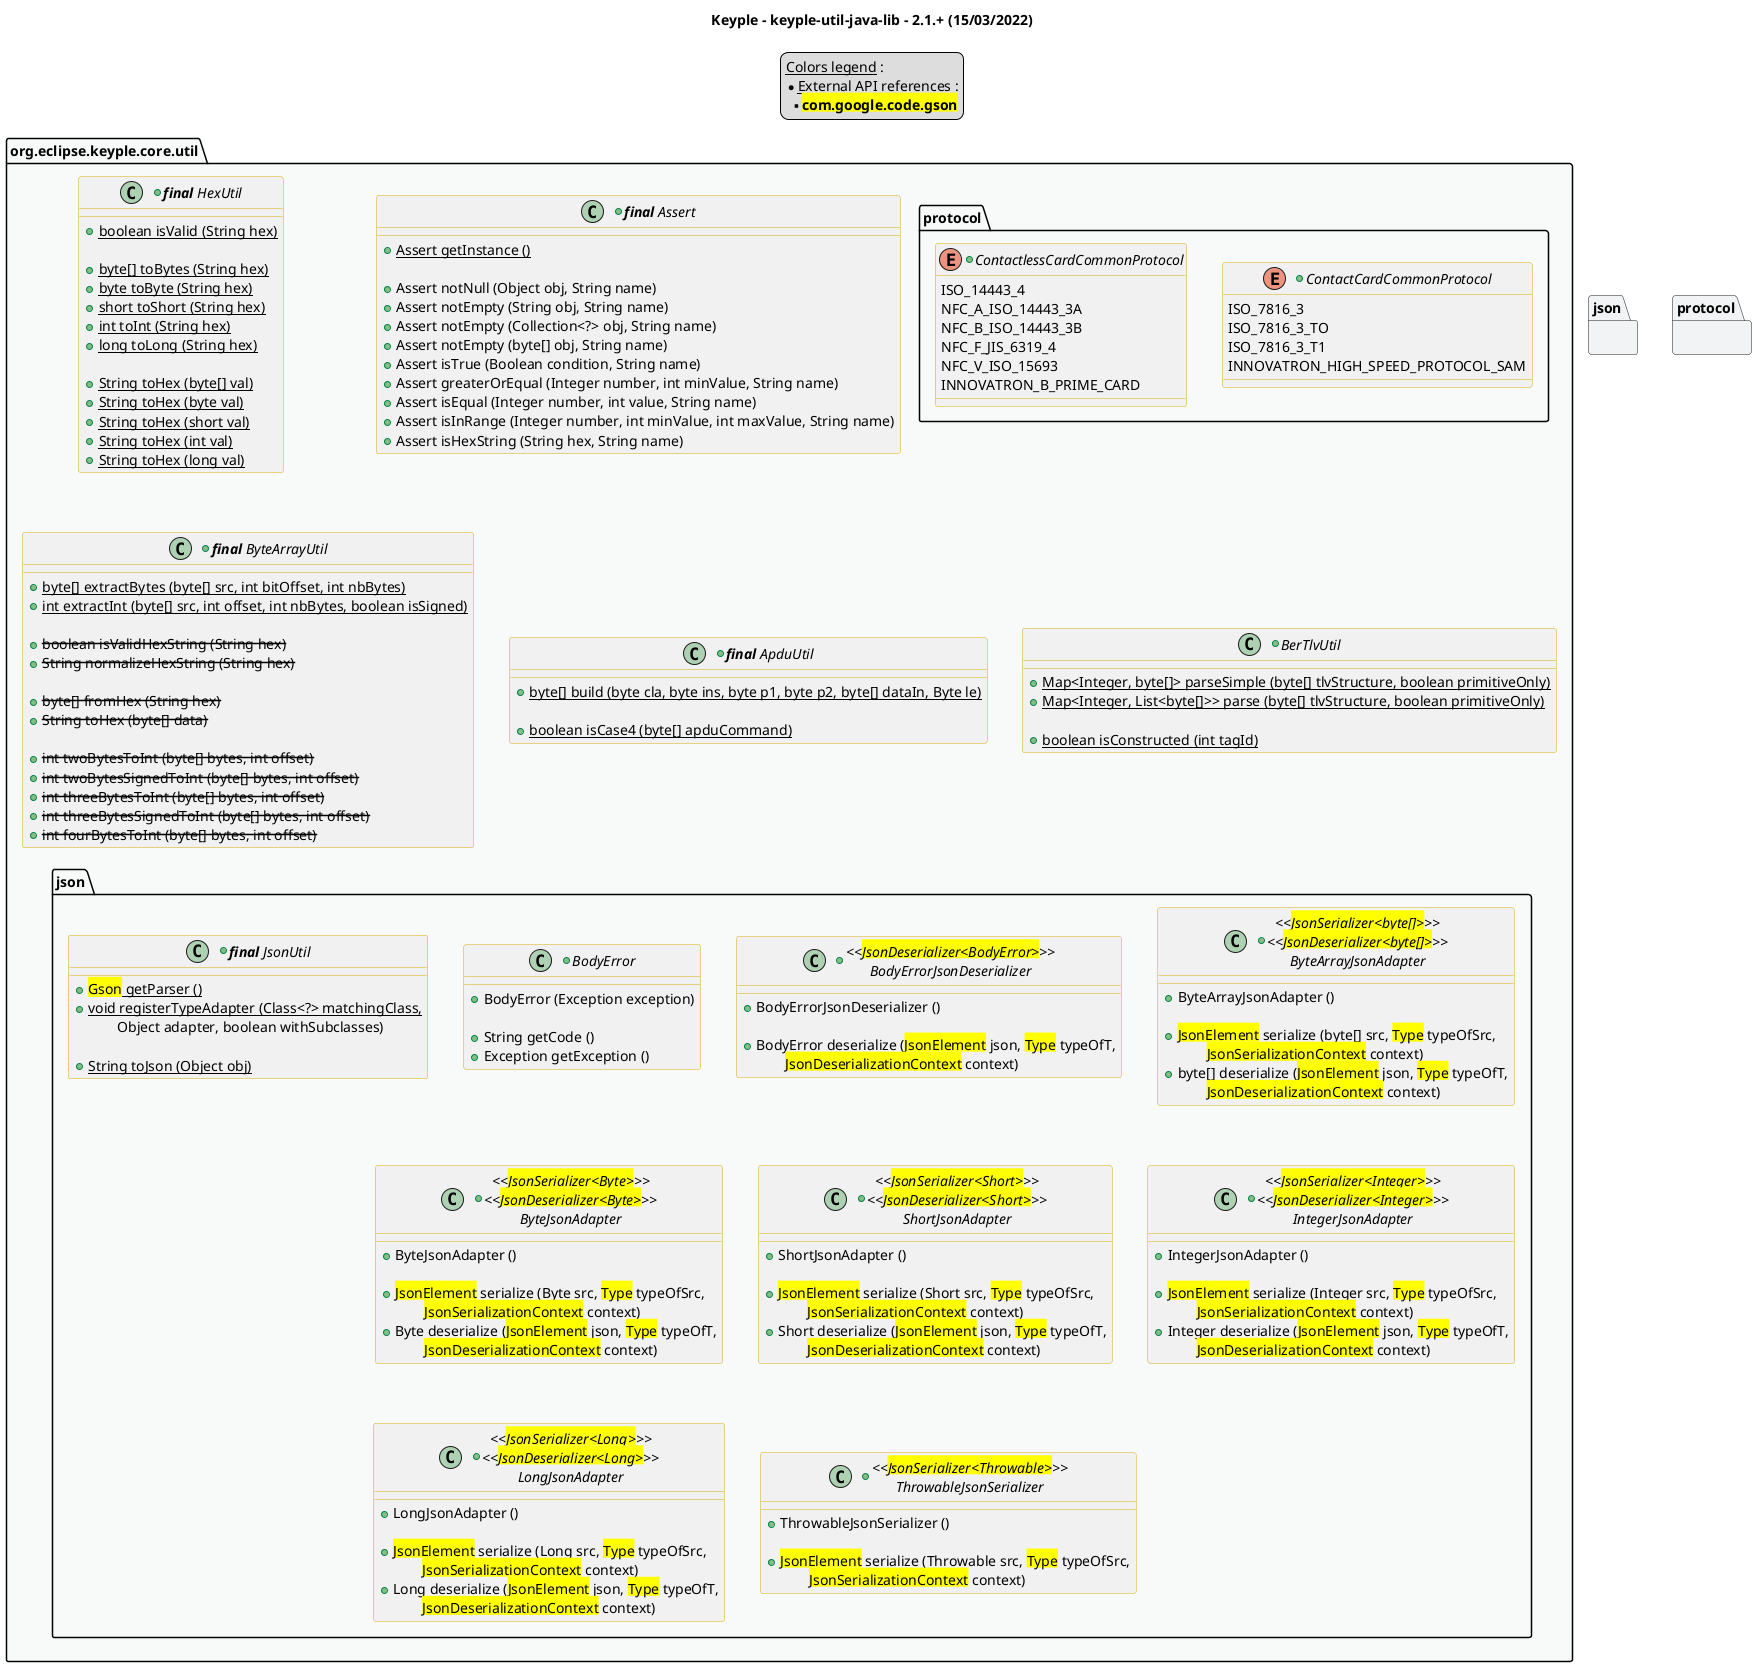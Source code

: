 @startuml
title
    Keyple - keyple-util-java-lib - 2.1.+ (15/03/2022)
end title

' == THEME ==

'Couleurs issues de : https://htmlcolorcodes.com/fr/tableau-de-couleur/tableau-de-couleur-design-plat/
!define C_GREY1 F8F9F9
!define C_GREY2 F2F3F4
!define C_GREY3 E5E7E9
!define C_GREY4 D7DBDD
!define C_GREY5 CACFD2
!define C_GREY6 BDC3C7
!define C_LINK 3498DB
!define C_USE 27AE60

skinparam Shadowing false
skinparam ClassFontStyle italic
skinparam ClassBorderColor #D4AC0D
skinparam stereotypeABorderColor #A9DCDF
skinparam stereotypeIBorderColor #B4A7E5
skinparam stereotypeCBorderColor #ADD1B2
skinparam stereotypeEBorderColor #EB93DF
' Red
skinparam ClassBackgroundColor<<red>> #FDEDEC
skinparam ClassBorderColor<<red>> #E74C3C
hide <<red>> stereotype
' Purple
skinparam ClassBackgroundColor<<purple>> #F4ECF7
skinparam ClassBorderColor<<purple>> #8E44AD
hide <<purple>> stereotype
' blue
skinparam ClassBackgroundColor<<blue>> #EBF5FB
skinparam ClassBorderColor<<blue>> #3498DB
hide <<blue>> stereotype
' Green
skinparam ClassBackgroundColor<<green>> #E9F7EF
skinparam ClassBorderColor<<green>> #27AE60
hide <<green>> stereotype
' Grey
skinparam ClassBackgroundColor<<grey>> #EAECEE
skinparam ClassBorderColor<<grey>> #2C3E50
hide <<grey>> stereotype

' == CONTENT ==

legend top
    __Colors legend__ :
    * __External API references__ :
    ** <back:yellow>**com.google.code.gson**</back>
end legend

package "org.eclipse.keyple.core.util" as util {
    +class "**final** Assert" as Assert {
        +{static} Assert getInstance ()

        +Assert notNull (Object obj, String name)
        +Assert notEmpty (String obj, String name)
        +Assert notEmpty (Collection<?> obj, String name)
        +Assert notEmpty (byte[] obj, String name)
        +Assert isTrue (Boolean condition, String name)
        +Assert greaterOrEqual (Integer number, int minValue, String name)
        +Assert isEqual (Integer number, int value, String name)
        +Assert isInRange (Integer number, int minValue, int maxValue, String name)
        +Assert isHexString (String hex, String name)
    }
    +class "**final** ByteArrayUtil" as ByteArrayUtil {
        +{static} byte[] extractBytes (byte[] src, int bitOffset, int nbBytes)
        +{static} int extractInt (byte[] src, int offset, int nbBytes, boolean isSigned)

        +<s>boolean isValidHexString (String hex)
        +<s>String normalizeHexString (String hex)

        +<s>byte[] fromHex (String hex)
        +<s>String toHex (byte[] data)

        +<s>int twoBytesToInt (byte[] bytes, int offset)
        +<s>int twoBytesSignedToInt (byte[] bytes, int offset)
        +<s>int threeBytesToInt (byte[] bytes, int offset)
        +<s>int threeBytesSignedToInt (byte[] bytes, int offset)
        +<s>int fourBytesToInt (byte[] bytes, int offset)
    }
    +class "**final** HexUtil" as HexUtil {
        +{static} boolean isValid (String hex)

        +{static} byte[] toBytes (String hex)
        +{static} byte toByte (String hex)
        +{static} short toShort (String hex)
        +{static} int toInt (String hex)
        +{static} long toLong (String hex)

        +{static} String toHex (byte[] val)
        +{static} String toHex (byte val)
        +{static} String toHex (short val)
        +{static} String toHex (int val)
        +{static} String toHex (long val)
    }
    +class "**final** ApduUtil" as ApduUtil {
        +{static} byte[] build (byte cla, byte ins, byte p1, byte p2, byte[] dataIn, Byte le)

        +{static} boolean isCase4 (byte[] apduCommand)
    }
    +class BerTlvUtil {
        +{static} Map<Integer, byte[]> parseSimple (byte[] tlvStructure, boolean primitiveOnly)
        +{static} Map<Integer, List<byte[]>> parse (byte[] tlvStructure, boolean primitiveOnly)

        +{static} boolean isConstructed (int tagId)
    }
    package json {
        +class "**final** JsonUtil" as JsonUtil {
            +{static} <back:yellow>Gson</back> getParser ()
            +{static} void registerTypeAdapter (Class<?> matchingClass,
                \tObject adapter, boolean withSubclasses)

            +{static} String toJson (Object obj)
        }
        +class BodyError {
            +BodyError (Exception exception)

            +String getCode ()
            +Exception getException ()
        }
        +class "<<<back:yellow>JsonDeserializer<BodyError></back>>>\nBodyErrorJsonDeserializer" as BodyErrorJsonDeserializer {
            +BodyErrorJsonDeserializer ()

            +BodyError deserialize (<back:yellow>JsonElement</back> json, <back:yellow>Type</back> typeOfT,
                \t<back:yellow>JsonDeserializationContext</back> context)
        }
        +class "<<<back:yellow>JsonSerializer<byte[]></back>>>\n<<<back:yellow>JsonDeserializer<byte[]></back>>>\nByteArrayJsonAdapter" as ByteArrayJsonAdapter {
            +ByteArrayJsonAdapter ()

            +<back:yellow>JsonElement</back> serialize (byte[] src, <back:yellow>Type</back> typeOfSrc,
                \t<back:yellow>JsonSerializationContext</back> context)
            +byte[] deserialize (<back:yellow>JsonElement</back> json, <back:yellow>Type</back> typeOfT,
                \t<back:yellow>JsonDeserializationContext</back> context)
        }
        +class "<<<back:yellow>JsonSerializer<Byte></back>>>\n<<<back:yellow>JsonDeserializer<Byte></back>>>\nByteJsonAdapter" as ByteJsonAdapter {
            +ByteJsonAdapter ()

            +<back:yellow>JsonElement</back> serialize (Byte src, <back:yellow>Type</back> typeOfSrc,
                \t<back:yellow>JsonSerializationContext</back> context)
            +Byte deserialize (<back:yellow>JsonElement</back> json, <back:yellow>Type</back> typeOfT,
                \t<back:yellow>JsonDeserializationContext</back> context)
        }
        +class "<<<back:yellow>JsonSerializer<Short></back>>>\n<<<back:yellow>JsonDeserializer<Short></back>>>\nShortJsonAdapter" as ShortJsonAdapter {
            +ShortJsonAdapter ()

            +<back:yellow>JsonElement</back> serialize (Short src, <back:yellow>Type</back> typeOfSrc,
                \t<back:yellow>JsonSerializationContext</back> context)
            +Short deserialize (<back:yellow>JsonElement</back> json, <back:yellow>Type</back> typeOfT,
                \t<back:yellow>JsonDeserializationContext</back> context)
        }
        +class "<<<back:yellow>JsonSerializer<Integer></back>>>\n<<<back:yellow>JsonDeserializer<Integer></back>>>\nIntegerJsonAdapter" as IntegerJsonAdapter {
            +IntegerJsonAdapter ()

            +<back:yellow>JsonElement</back> serialize (Integer src, <back:yellow>Type</back> typeOfSrc,
                \t<back:yellow>JsonSerializationContext</back> context)
            +Integer deserialize (<back:yellow>JsonElement</back> json, <back:yellow>Type</back> typeOfT,
                \t<back:yellow>JsonDeserializationContext</back> context)
        }
        +class "<<<back:yellow>JsonSerializer<Long></back>>>\n<<<back:yellow>JsonDeserializer<Long></back>>>\nLongJsonAdapter" as LongJsonAdapter {
            +LongJsonAdapter ()

            +<back:yellow>JsonElement</back> serialize (Long src, <back:yellow>Type</back> typeOfSrc,
                \t<back:yellow>JsonSerializationContext</back> context)
            +Long deserialize (<back:yellow>JsonElement</back> json, <back:yellow>Type</back> typeOfT,
                \t<back:yellow>JsonDeserializationContext</back> context)
        }
        +class "<<<back:yellow>JsonSerializer<Throwable></back>>>\nThrowableJsonSerializer" as ThrowableJsonSerializer {
            +ThrowableJsonSerializer ()

            +<back:yellow>JsonElement</back> serialize (Throwable src, <back:yellow>Type</back> typeOfSrc,
                \t<back:yellow>JsonSerializationContext</back> context)
        }
    }
    package protocol {
        +enum ContactCardCommonProtocol {
            ISO_7816_3
            ISO_7816_3_TO
            ISO_7816_3_T1
            INNOVATRON_HIGH_SPEED_PROTOCOL_SAM
        }
        +enum ContactlessCardCommonProtocol {
            ISO_14443_4
            NFC_A_ISO_14443_3A
            NFC_B_ISO_14443_3B
            NFC_F_JIS_6319_4
            NFC_V_ISO_15693
            INNOVATRON_B_PRIME_CARD
        }
    }
}

' Associations

' == LAYOUT ==

ByteArrayUtil -[hidden]- JsonUtil

Assert -[hidden]- ByteArrayUtil
Assert -[hidden]- ApduUtil
Assert -[hidden]- BerTlvUtil

' == STYLE ==

package util #C_GREY1 {}
package json #C_GREY2 {}
package protocol #C_GREY2 {}

@enduml